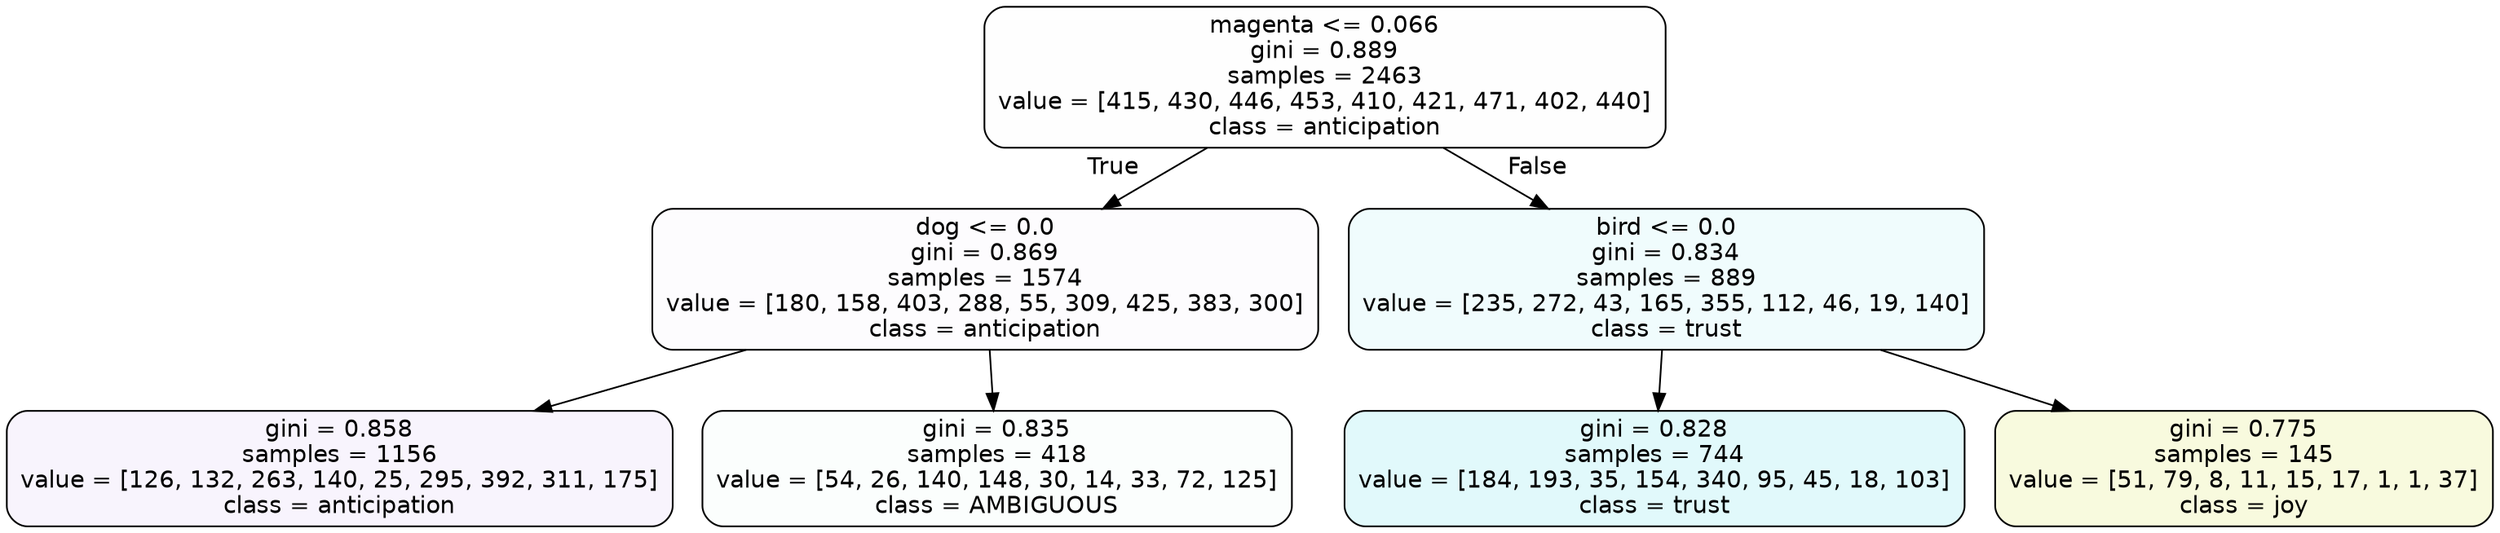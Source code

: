 digraph Tree {
node [shape=box, style="filled, rounded", color="black", fontname=helvetica] ;
edge [fontname=helvetica] ;
0 [label="magenta <= 0.066\ngini = 0.889\nsamples = 2463\nvalue = [415, 430, 446, 453, 410, 421, 471, 402, 440]\nclass = anticipation", fillcolor="#8139e501"] ;
1 [label="dog <= 0.0\ngini = 0.869\nsamples = 1574\nvalue = [180, 158, 403, 288, 55, 309, 425, 383, 300]\nclass = anticipation", fillcolor="#8139e503"] ;
0 -> 1 [labeldistance=2.5, labelangle=45, headlabel="True"] ;
2 [label="gini = 0.858\nsamples = 1156\nvalue = [126, 132, 263, 140, 25, 295, 392, 311, 175]\nclass = anticipation", fillcolor="#8139e50d"] ;
1 -> 2 ;
3 [label="gini = 0.835\nsamples = 418\nvalue = [54, 26, 140, 148, 30, 14, 33, 72, 125]\nclass = AMBIGUOUS", fillcolor="#39e58104"] ;
1 -> 3 ;
4 [label="bird <= 0.0\ngini = 0.834\nsamples = 889\nvalue = [235, 272, 43, 165, 355, 112, 46, 19, 140]\nclass = trust", fillcolor="#39d7e513"] ;
0 -> 4 [labeldistance=2.5, labelangle=-45, headlabel="False"] ;
5 [label="gini = 0.828\nsamples = 744\nvalue = [184, 193, 35, 154, 340, 95, 45, 18, 103]\nclass = trust", fillcolor="#39d7e526"] ;
4 -> 5 ;
6 [label="gini = 0.775\nsamples = 145\nvalue = [51, 79, 8, 11, 15, 17, 1, 1, 37]\nclass = joy", fillcolor="#d7e5392a"] ;
4 -> 6 ;
}